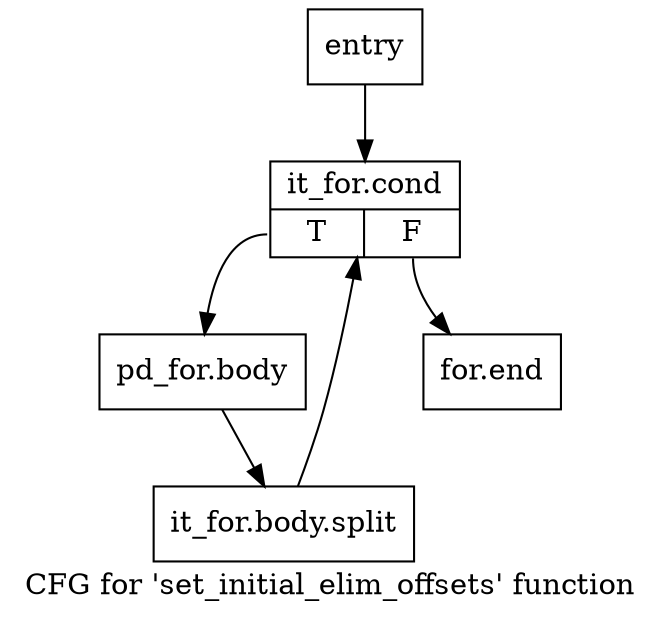 digraph "CFG for 'set_initial_elim_offsets' function" {
	label="CFG for 'set_initial_elim_offsets' function";

	Node0x8b6f3e0 [shape=record,label="{entry}"];
	Node0x8b6f3e0 -> Node0x8b6f430;
	Node0x8b6f430 [shape=record,label="{it_for.cond|{<s0>T|<s1>F}}"];
	Node0x8b6f430:s0 -> Node0x8b72320;
	Node0x8b6f430:s1 -> Node0x8b72370;
	Node0x8b72320 [shape=record,label="{pd_for.body}"];
	Node0x8b72320 -> Node0xeacea30;
	Node0xeacea30 [shape=record,label="{it_for.body.split}"];
	Node0xeacea30 -> Node0x8b6f430;
	Node0x8b72370 [shape=record,label="{for.end}"];
}

